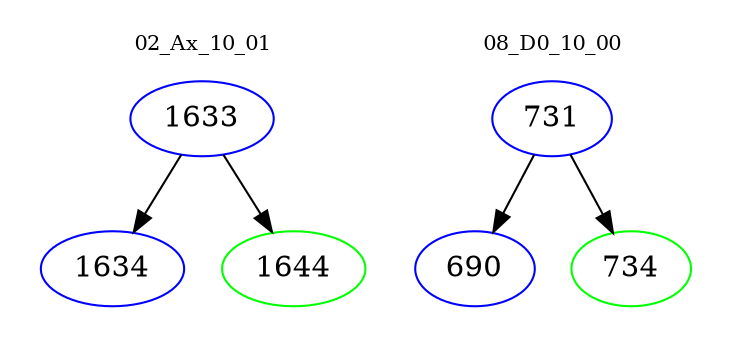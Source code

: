 digraph{
subgraph cluster_0 {
color = white
label = "02_Ax_10_01";
fontsize=10;
T0_1633 [label="1633", color="blue"]
T0_1633 -> T0_1634 [color="black"]
T0_1634 [label="1634", color="blue"]
T0_1633 -> T0_1644 [color="black"]
T0_1644 [label="1644", color="green"]
}
subgraph cluster_1 {
color = white
label = "08_D0_10_00";
fontsize=10;
T1_731 [label="731", color="blue"]
T1_731 -> T1_690 [color="black"]
T1_690 [label="690", color="blue"]
T1_731 -> T1_734 [color="black"]
T1_734 [label="734", color="green"]
}
}

